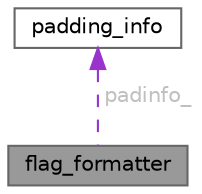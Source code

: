 digraph "flag_formatter"
{
 // LATEX_PDF_SIZE
  bgcolor="transparent";
  edge [fontname=Helvetica,fontsize=10,labelfontname=Helvetica,labelfontsize=10];
  node [fontname=Helvetica,fontsize=10,shape=box,height=0.2,width=0.4];
  Node1 [id="Node000001",label="flag_formatter",height=0.2,width=0.4,color="gray40", fillcolor="grey60", style="filled", fontcolor="black",tooltip=" "];
  Node2 -> Node1 [id="edge1_Node000001_Node000002",dir="back",color="darkorchid3",style="dashed",tooltip=" ",label=" padinfo_",fontcolor="grey" ];
  Node2 [id="Node000002",label="padding_info",height=0.2,width=0.4,color="gray40", fillcolor="white", style="filled",URL="$structspdlog_1_1details_1_1padding__info.html",tooltip=" "];
}

